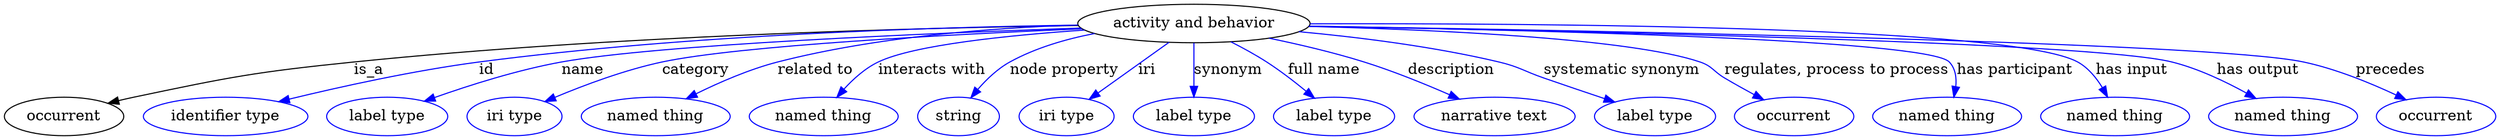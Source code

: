 digraph {
	graph [bb="0,0,1882,122"];
	node [label="\N"];
	"activity and behavior"	[height=0.5,
		label="activity and behavior",
		pos="901.49,104",
		width=2.3544];
	occurrent	[height=0.5,
		pos="43.494,18",
		width=1.2082];
	"activity and behavior" -> occurrent	[label=is_a,
		lp="283.77,61",
		pos="e,75.816,30.103 817.45,101.66 696.47,98.974 466.39,91.046 271.94,68 193.23,58.671 173.38,55.256 96.494,36 92.909,35.102 89.212,34.093 \
85.516,33.026"];
	id	[color=blue,
		height=0.5,
		label="identifier type",
		pos="164.49,18",
		width=1.652];
	"activity and behavior" -> id	[color=blue,
		label=id,
		lp="370.94,61",
		pos="e,205.08,31.189 816.85,101.98 710.65,99.677 523.2,92.192 364.6,68 312.94,60.119 255.06,45.271 214.89,33.977",
		style=solid];
	name	[color=blue,
		height=0.5,
		label="label type",
		pos="286.49,18",
		width=1.2425];
	"activity and behavior" -> name	[color=blue,
		label=name,
		lp="447.65,61",
		pos="e,316.3,31.482 816.7,103.02 722.04,101.57 564.72,94.791 432.18,68 395.17,60.519 354.56,46.337 325.64,35.148",
		style=solid];
	category	[color=blue,
		height=0.5,
		label="iri type",
		pos="384.49,18",
		width=0.9834];
	"activity and behavior" -> category	[color=blue,
		label=category,
		lp="531.59,61",
		pos="e,408.74,31.127 816.92,102.56 736.32,100.49 612.06,92.982 507.3,68 475.96,60.526 442.07,46.516 417.84,35.385",
		style=solid];
	"related to"	[color=blue,
		height=0.5,
		label="named thing",
		pos="491.49,18",
		width=1.5019];
	"activity and behavior" -> "related to"	[color=blue,
		label="related to",
		lp="620.73,61",
		pos="e,516.68,33.963 817.82,100.95 755.15,97.638 667.87,89.201 594.02,68 570.12,61.138 544.9,49.156 525.46,38.758",
		style=solid];
	"interacts with"	[color=blue,
		height=0.5,
		label="named thing",
		pos="617.49,18",
		width=1.5019];
	"activity and behavior" -> "interacts with"	[color=blue,
		label="interacts with",
		lp="707.4,61",
		pos="e,630.38,35.866 824.32,96.45 767.42,90.684 695.47,81.149 668.68,68 656.78,62.155 645.82,52.542 637.13,43.372",
		style=solid];
	"node property"	[color=blue,
		height=0.5,
		label=string,
		pos="719.49,18",
		width=0.8403];
	"activity and behavior" -> "node property"	[color=blue,
		label="node property",
		lp="804.57,61",
		pos="e,730.57,34.942 833.09,93.316 810.45,88.101 785.82,80.133 765.35,68 754.61,61.632 744.82,52.006 737.08,42.967",
		style=solid];
	iri	[color=blue,
		height=0.5,
		label="iri type",
		pos="803.49,18",
		width=0.9834];
	"activity and behavior" -> iri	[color=blue,
		label=iri,
		lp="864.72,61",
		pos="e,820.85,33.872 882.13,86.404 866.79,73.256 845.25,54.786 828.58,40.505",
		style=solid];
	synonym	[color=blue,
		height=0.5,
		label="label type",
		pos="901.49,18",
		width=1.2425];
	"activity and behavior" -> synonym	[color=blue,
		label=synonym,
		lp="927.16,61",
		pos="e,901.49,36.095 901.49,85.595 901.49,74.257 901.49,59.227 901.49,46.315",
		style=solid];
	"full name"	[color=blue,
		height=0.5,
		label="label type",
		pos="1008.5,18",
		width=1.2425];
	"activity and behavior" -> "full name"	[color=blue,
		label="full name",
		lp="1000.1,61",
		pos="e,992.81,35.275 929.04,86.893 938.04,81.262 947.92,74.672 956.49,68 966.49,60.223 976.78,50.856 985.55,42.404",
		style=solid];
	description	[color=blue,
		height=0.5,
		label="narrative text",
		pos="1128.5,18",
		width=1.5834];
	"activity and behavior" -> description	[color=blue,
		label=description,
		lp="1092.6,61",
		pos="e,1102.1,33.995 957.51,90.385 980.46,84.554 1007.1,76.929 1030.5,68 1051.9,59.825 1074.9,48.475 1093.2,38.758",
		style=solid];
	"systematic synonym"	[color=blue,
		height=0.5,
		label="label type",
		pos="1248.5,18",
		width=1.2425];
	"activity and behavior" -> "systematic synonym"	[color=blue,
		label="systematic synonym",
		lp="1225.5,61",
		pos="e,1220.8,32.374 976.97,95.732 1021.3,90.369 1078.2,81.596 1127.5,68 1156.5,60 1187.9,47.126 1211.5,36.581",
		style=solid];
	"regulates, process to process"	[color=blue,
		height=0.5,
		label=occurrent,
		pos="1354.5,18",
		width=1.2082];
	"activity and behavior" -> "regulates, process to process"	[color=blue,
		label="regulates, process to process",
		lp="1387.2,61",
		pos="e,1334.6,34.16 984.98,100.55 1081.3,96.822 1233.1,87.936 1286.5,68 1291.1,66.287 1309.6,52.84 1326.2,40.465",
		style=solid];
	"has participant"	[color=blue,
		height=0.5,
		label="named thing",
		pos="1470.5,18",
		width=1.5019];
	"activity and behavior" -> "has participant"	[color=blue,
		label="has participant",
		lp="1516.5,61",
		pos="e,1475,36.225 986.51,103.89 1136.5,104.56 1435.6,101.62 1468.5,68 1474,62.333 1475.8,54.3 1475.8,46.374",
		style=solid];
	"has input"	[color=blue,
		height=0.5,
		label="named thing",
		pos="1596.5,18",
		width=1.5019];
	"activity and behavior" -> "has input"	[color=blue,
		label="has input",
		lp="1603,61",
		pos="e,1589.1,36.212 986.1,102.58 1152.9,101.17 1512.3,94.991 1561.5,68 1571,62.796 1578.5,53.79 1584.1,44.908",
		style=solid];
	"has output"	[color=blue,
		height=0.5,
		label="named thing",
		pos="1722.5,18",
		width=1.5019];
	"activity and behavior" -> "has output"	[color=blue,
		label="has output",
		lp="1695.5,61",
		pos="e,1700.4,34.722 986.55,103.68 1152.4,104.23 1513.4,101.38 1632.5,68 1653.5,62.127 1674.9,50.676 1691.7,40.32",
		style=solid];
	precedes	[color=blue,
		height=0.5,
		label=occurrent,
		pos="1838.5,18",
		width=1.2082];
	"activity and behavior" -> precedes	[color=blue,
		label=precedes,
		lp="1793,61",
		pos="e,1814.1,33.093 986.22,103.43 1167.8,103.7 1589.5,100.65 1728.5,68 1755.4,61.671 1783.9,48.781 1805.2,37.81",
		style=solid];
}

